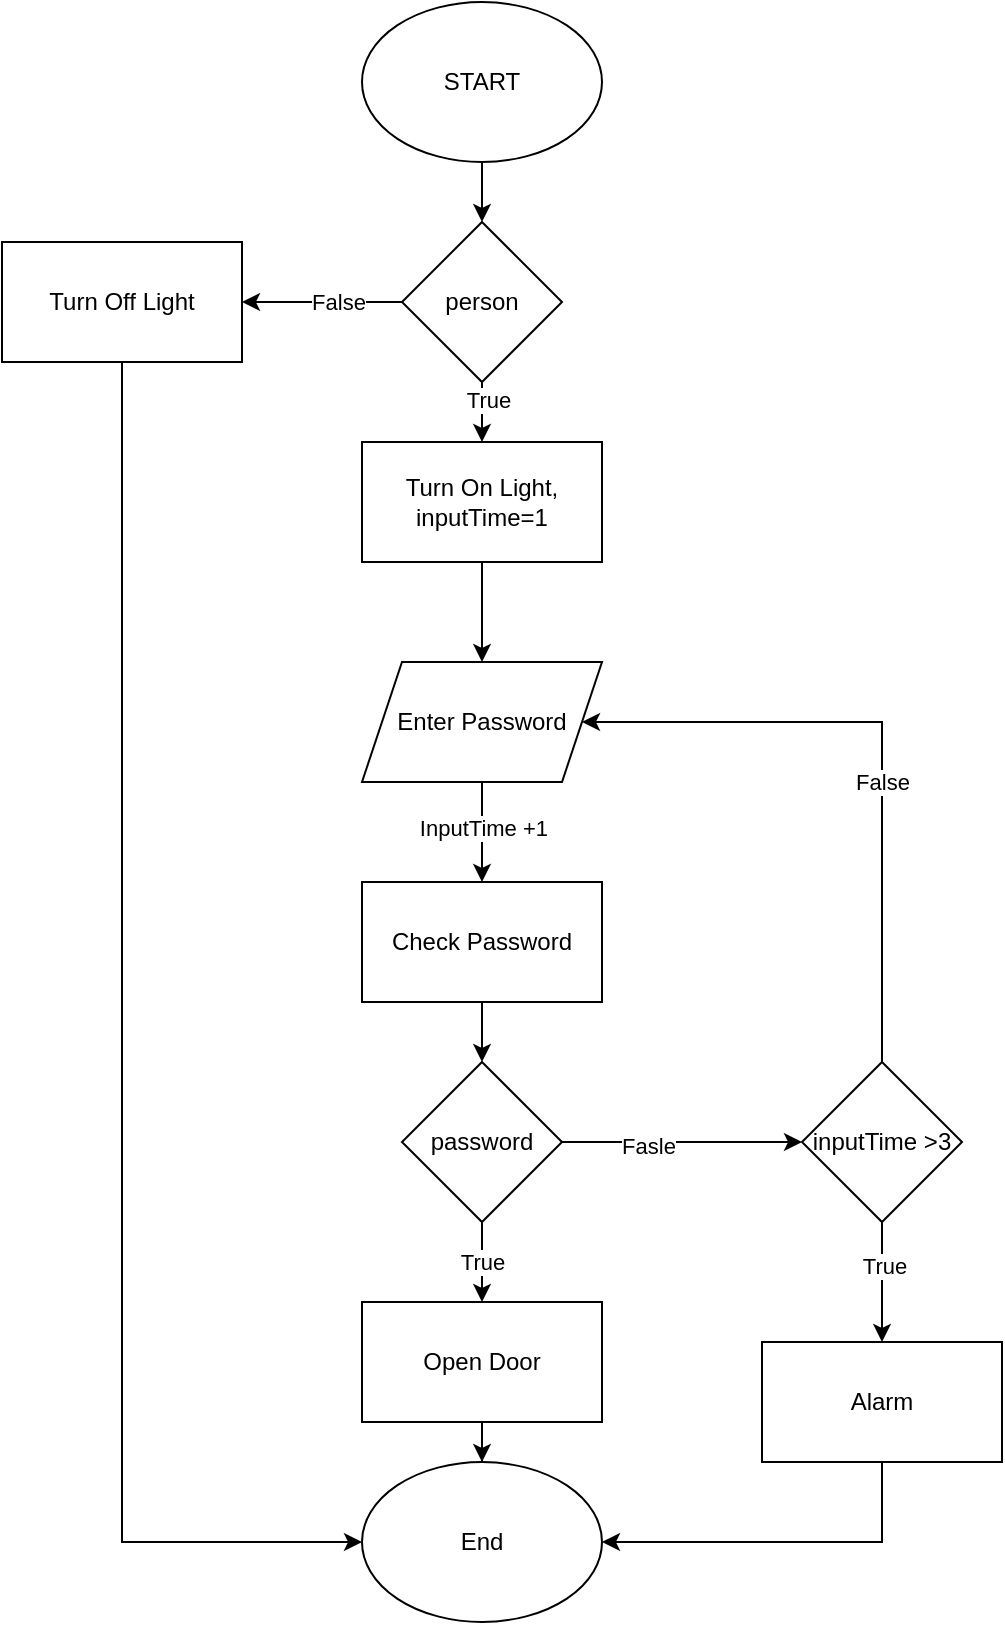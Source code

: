 <mxfile version="20.2.3" type="device"><diagram id="GXVbVcPk-xZgUd0Yhb-O" name="Page-1"><mxGraphModel dx="998" dy="719" grid="1" gridSize="10" guides="1" tooltips="1" connect="1" arrows="1" fold="1" page="1" pageScale="1" pageWidth="850" pageHeight="1100" math="0" shadow="0"><root><mxCell id="0"/><mxCell id="1" parent="0"/><mxCell id="J4MZ5XP-urZeNxCeJamM-36" value="" style="edgeStyle=orthogonalEdgeStyle;rounded=0;orthogonalLoop=1;jettySize=auto;html=1;" edge="1" parent="1" source="J4MZ5XP-urZeNxCeJamM-1" target="J4MZ5XP-urZeNxCeJamM-3"><mxGeometry relative="1" as="geometry"/></mxCell><mxCell id="J4MZ5XP-urZeNxCeJamM-1" value="START" style="ellipse;whiteSpace=wrap;html=1;" vertex="1" parent="1"><mxGeometry x="340" y="40" width="120" height="80" as="geometry"/></mxCell><mxCell id="J4MZ5XP-urZeNxCeJamM-33" value="" style="edgeStyle=orthogonalEdgeStyle;rounded=0;orthogonalLoop=1;jettySize=auto;html=1;" edge="1" parent="1" source="J4MZ5XP-urZeNxCeJamM-3" target="J4MZ5XP-urZeNxCeJamM-4"><mxGeometry relative="1" as="geometry"/></mxCell><mxCell id="J4MZ5XP-urZeNxCeJamM-38" value="True" style="edgeLabel;html=1;align=center;verticalAlign=middle;resizable=0;points=[];" vertex="1" connectable="0" parent="J4MZ5XP-urZeNxCeJamM-33"><mxGeometry x="-0.64" y="3" relative="1" as="geometry"><mxPoint as="offset"/></mxGeometry></mxCell><mxCell id="J4MZ5XP-urZeNxCeJamM-34" value="" style="edgeStyle=orthogonalEdgeStyle;rounded=0;orthogonalLoop=1;jettySize=auto;html=1;" edge="1" parent="1" source="J4MZ5XP-urZeNxCeJamM-3" target="J4MZ5XP-urZeNxCeJamM-5"><mxGeometry relative="1" as="geometry"/></mxCell><mxCell id="J4MZ5XP-urZeNxCeJamM-37" value="False" style="edgeLabel;html=1;align=center;verticalAlign=middle;resizable=0;points=[];" vertex="1" connectable="0" parent="J4MZ5XP-urZeNxCeJamM-34"><mxGeometry x="-0.2" relative="1" as="geometry"><mxPoint as="offset"/></mxGeometry></mxCell><mxCell id="J4MZ5XP-urZeNxCeJamM-3" value="person" style="rhombus;whiteSpace=wrap;html=1;" vertex="1" parent="1"><mxGeometry x="360" y="150" width="80" height="80" as="geometry"/></mxCell><mxCell id="J4MZ5XP-urZeNxCeJamM-32" value="" style="edgeStyle=orthogonalEdgeStyle;rounded=0;orthogonalLoop=1;jettySize=auto;html=1;" edge="1" parent="1" source="J4MZ5XP-urZeNxCeJamM-4" target="J4MZ5XP-urZeNxCeJamM-6"><mxGeometry relative="1" as="geometry"/></mxCell><mxCell id="J4MZ5XP-urZeNxCeJamM-4" value="Turn On Light,&lt;br&gt;inputTime=1" style="rounded=0;whiteSpace=wrap;html=1;" vertex="1" parent="1"><mxGeometry x="340" y="260" width="120" height="60" as="geometry"/></mxCell><mxCell id="J4MZ5XP-urZeNxCeJamM-35" style="edgeStyle=orthogonalEdgeStyle;rounded=0;orthogonalLoop=1;jettySize=auto;html=1;entryX=0;entryY=0.5;entryDx=0;entryDy=0;" edge="1" parent="1" source="J4MZ5XP-urZeNxCeJamM-5" target="J4MZ5XP-urZeNxCeJamM-11"><mxGeometry relative="1" as="geometry"><Array as="points"><mxPoint x="220" y="810"/></Array></mxGeometry></mxCell><mxCell id="J4MZ5XP-urZeNxCeJamM-5" value="Turn Off Light" style="rounded=0;whiteSpace=wrap;html=1;" vertex="1" parent="1"><mxGeometry x="160" y="160" width="120" height="60" as="geometry"/></mxCell><mxCell id="J4MZ5XP-urZeNxCeJamM-12" value="" style="edgeStyle=orthogonalEdgeStyle;rounded=0;orthogonalLoop=1;jettySize=auto;html=1;" edge="1" parent="1" source="J4MZ5XP-urZeNxCeJamM-6" target="J4MZ5XP-urZeNxCeJamM-8"><mxGeometry relative="1" as="geometry"/></mxCell><mxCell id="J4MZ5XP-urZeNxCeJamM-15" value="InputTime +1&amp;nbsp;" style="edgeLabel;html=1;align=center;verticalAlign=middle;resizable=0;points=[];" vertex="1" connectable="0" parent="J4MZ5XP-urZeNxCeJamM-12"><mxGeometry x="-0.08" y="2" relative="1" as="geometry"><mxPoint as="offset"/></mxGeometry></mxCell><mxCell id="J4MZ5XP-urZeNxCeJamM-6" value="Enter Password" style="shape=parallelogram;perimeter=parallelogramPerimeter;whiteSpace=wrap;html=1;fixedSize=1;" vertex="1" parent="1"><mxGeometry x="340" y="370" width="120" height="60" as="geometry"/></mxCell><mxCell id="J4MZ5XP-urZeNxCeJamM-13" value="" style="edgeStyle=orthogonalEdgeStyle;rounded=0;orthogonalLoop=1;jettySize=auto;html=1;" edge="1" parent="1" source="J4MZ5XP-urZeNxCeJamM-8" target="J4MZ5XP-urZeNxCeJamM-9"><mxGeometry relative="1" as="geometry"/></mxCell><mxCell id="J4MZ5XP-urZeNxCeJamM-8" value="Check Password" style="rounded=0;whiteSpace=wrap;html=1;" vertex="1" parent="1"><mxGeometry x="340" y="480" width="120" height="60" as="geometry"/></mxCell><mxCell id="J4MZ5XP-urZeNxCeJamM-14" style="edgeStyle=orthogonalEdgeStyle;rounded=0;orthogonalLoop=1;jettySize=auto;html=1;" edge="1" parent="1" source="J4MZ5XP-urZeNxCeJamM-9"><mxGeometry relative="1" as="geometry"><mxPoint x="560" y="610" as="targetPoint"/></mxGeometry></mxCell><mxCell id="J4MZ5XP-urZeNxCeJamM-18" value="Fasle" style="edgeLabel;html=1;align=center;verticalAlign=middle;resizable=0;points=[];" vertex="1" connectable="0" parent="J4MZ5XP-urZeNxCeJamM-14"><mxGeometry x="-0.283" y="-2" relative="1" as="geometry"><mxPoint as="offset"/></mxGeometry></mxCell><mxCell id="J4MZ5XP-urZeNxCeJamM-25" value="" style="edgeStyle=orthogonalEdgeStyle;rounded=0;orthogonalLoop=1;jettySize=auto;html=1;" edge="1" parent="1" source="J4MZ5XP-urZeNxCeJamM-9" target="J4MZ5XP-urZeNxCeJamM-10"><mxGeometry relative="1" as="geometry"/></mxCell><mxCell id="J4MZ5XP-urZeNxCeJamM-28" value="True" style="edgeLabel;html=1;align=center;verticalAlign=middle;resizable=0;points=[];" vertex="1" connectable="0" parent="J4MZ5XP-urZeNxCeJamM-25"><mxGeometry x="-0.76" y="-1" relative="1" as="geometry"><mxPoint x="1" y="15" as="offset"/></mxGeometry></mxCell><mxCell id="J4MZ5XP-urZeNxCeJamM-9" value="password" style="rhombus;whiteSpace=wrap;html=1;" vertex="1" parent="1"><mxGeometry x="360" y="570" width="80" height="80" as="geometry"/></mxCell><mxCell id="J4MZ5XP-urZeNxCeJamM-24" value="" style="edgeStyle=orthogonalEdgeStyle;rounded=0;orthogonalLoop=1;jettySize=auto;html=1;" edge="1" parent="1" source="J4MZ5XP-urZeNxCeJamM-10" target="J4MZ5XP-urZeNxCeJamM-11"><mxGeometry relative="1" as="geometry"/></mxCell><mxCell id="J4MZ5XP-urZeNxCeJamM-10" value="Open Door" style="rounded=0;whiteSpace=wrap;html=1;" vertex="1" parent="1"><mxGeometry x="340" y="690" width="120" height="60" as="geometry"/></mxCell><mxCell id="J4MZ5XP-urZeNxCeJamM-11" value="End" style="ellipse;whiteSpace=wrap;html=1;" vertex="1" parent="1"><mxGeometry x="340" y="770" width="120" height="80" as="geometry"/></mxCell><mxCell id="J4MZ5XP-urZeNxCeJamM-21" value="" style="edgeStyle=orthogonalEdgeStyle;rounded=0;orthogonalLoop=1;jettySize=auto;html=1;" edge="1" parent="1" source="J4MZ5XP-urZeNxCeJamM-16" target="J4MZ5XP-urZeNxCeJamM-17"><mxGeometry relative="1" as="geometry"/></mxCell><mxCell id="J4MZ5XP-urZeNxCeJamM-31" value="True" style="edgeLabel;html=1;align=center;verticalAlign=middle;resizable=0;points=[];" vertex="1" connectable="0" parent="J4MZ5XP-urZeNxCeJamM-21"><mxGeometry x="-0.267" y="1" relative="1" as="geometry"><mxPoint as="offset"/></mxGeometry></mxCell><mxCell id="J4MZ5XP-urZeNxCeJamM-29" style="edgeStyle=orthogonalEdgeStyle;rounded=0;orthogonalLoop=1;jettySize=auto;html=1;entryX=1;entryY=0.5;entryDx=0;entryDy=0;" edge="1" parent="1" source="J4MZ5XP-urZeNxCeJamM-16" target="J4MZ5XP-urZeNxCeJamM-6"><mxGeometry relative="1" as="geometry"><Array as="points"><mxPoint x="600" y="400"/></Array></mxGeometry></mxCell><mxCell id="J4MZ5XP-urZeNxCeJamM-30" value="False" style="edgeLabel;html=1;align=center;verticalAlign=middle;resizable=0;points=[];" vertex="1" connectable="0" parent="J4MZ5XP-urZeNxCeJamM-29"><mxGeometry x="-0.125" relative="1" as="geometry"><mxPoint as="offset"/></mxGeometry></mxCell><mxCell id="J4MZ5XP-urZeNxCeJamM-16" value="inputTime &amp;gt;3" style="rhombus;whiteSpace=wrap;html=1;" vertex="1" parent="1"><mxGeometry x="560" y="570" width="80" height="80" as="geometry"/></mxCell><mxCell id="J4MZ5XP-urZeNxCeJamM-26" style="edgeStyle=orthogonalEdgeStyle;rounded=0;orthogonalLoop=1;jettySize=auto;html=1;entryX=1;entryY=0.5;entryDx=0;entryDy=0;" edge="1" parent="1" source="J4MZ5XP-urZeNxCeJamM-17" target="J4MZ5XP-urZeNxCeJamM-11"><mxGeometry relative="1" as="geometry"><Array as="points"><mxPoint x="600" y="810"/></Array></mxGeometry></mxCell><mxCell id="J4MZ5XP-urZeNxCeJamM-17" value="Alarm" style="rounded=0;whiteSpace=wrap;html=1;" vertex="1" parent="1"><mxGeometry x="540" y="710" width="120" height="60" as="geometry"/></mxCell></root></mxGraphModel></diagram></mxfile>
